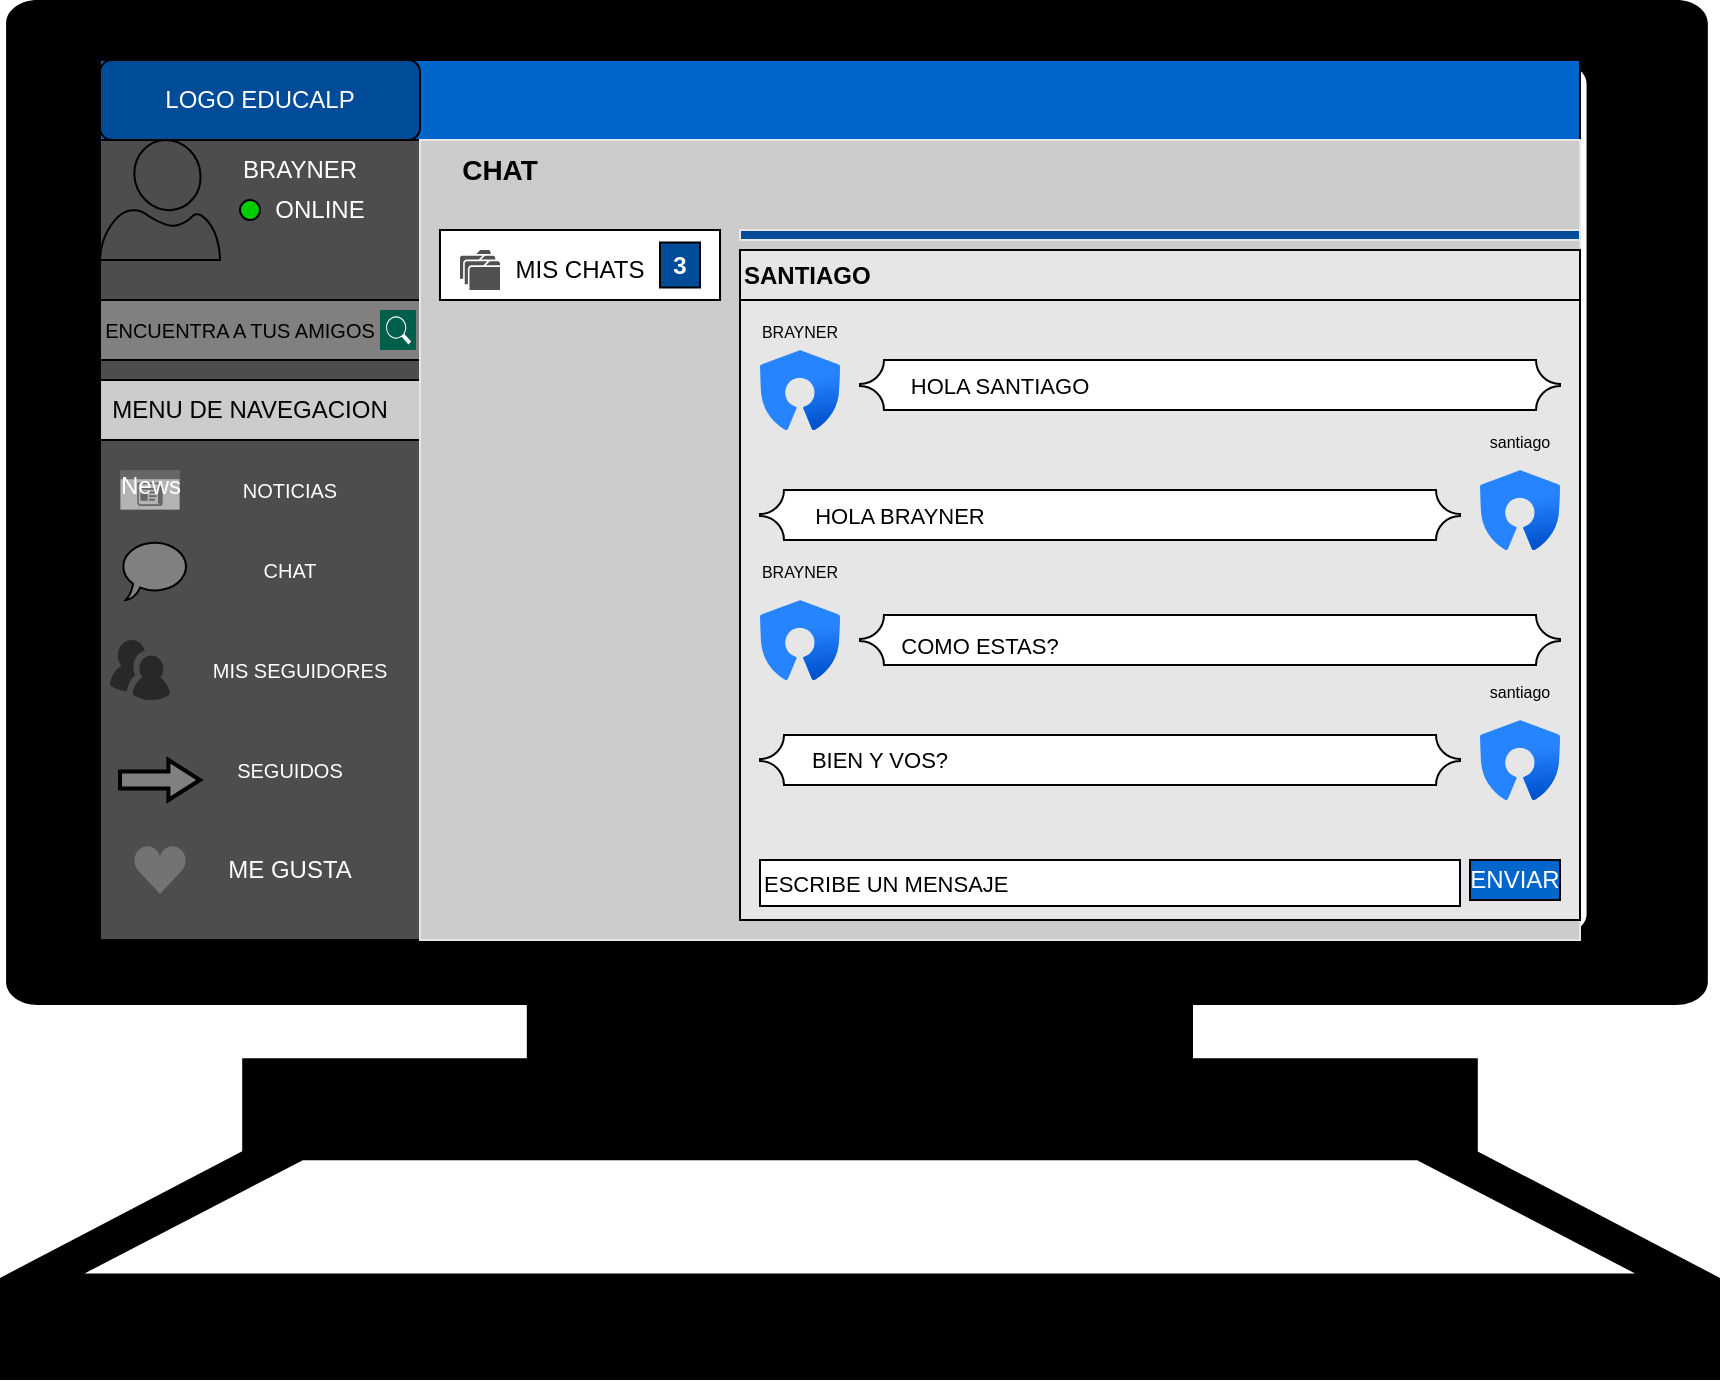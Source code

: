 <mxfile version="16.5.1" type="device"><diagram id="yZ8GPRe65tm-vUTCgVo3" name="Página-1"><mxGraphModel dx="1662" dy="865" grid="1" gridSize="10" guides="1" tooltips="1" connect="1" arrows="1" fold="1" page="1" pageScale="1" pageWidth="827" pageHeight="1169" math="0" shadow="0"><root><mxCell id="0"/><mxCell id="1" parent="0"/><mxCell id="SlDVCIrfw7IqAuXVr1ph-1" value="" style="shape=mxgraph.signs.tech.computer;html=1;pointerEvents=1;fillColor=#000000;strokeColor=none;verticalLabelPosition=bottom;verticalAlign=top;align=center;" vertex="1" parent="1"><mxGeometry x="120" y="80" width="860" height="690" as="geometry"/></mxCell><mxCell id="SlDVCIrfw7IqAuXVr1ph-2" value="" style="rounded=0;whiteSpace=wrap;html=1;fillColor=#0066CC;" vertex="1" parent="1"><mxGeometry x="170" y="110" width="740" height="40" as="geometry"/></mxCell><mxCell id="SlDVCIrfw7IqAuXVr1ph-3" value="&lt;font color=&quot;#ffffff&quot;&gt;LOGO EDUCALP&lt;/font&gt;" style="rounded=1;whiteSpace=wrap;html=1;fillColor=#004C99;" vertex="1" parent="1"><mxGeometry x="170" y="110" width="160" height="40" as="geometry"/></mxCell><mxCell id="SlDVCIrfw7IqAuXVr1ph-4" value="" style="rounded=0;whiteSpace=wrap;html=1;fillColor=#4D4D4D;" vertex="1" parent="1"><mxGeometry x="170" y="150" width="160" height="400" as="geometry"/></mxCell><mxCell id="SlDVCIrfw7IqAuXVr1ph-5" value="" style="verticalLabelPosition=bottom;html=1;verticalAlign=top;align=center;strokeColor=rgb(0, 0, 0);fillColor=#4D4D4D;shape=mxgraph.azure.user;fontFamily=Helvetica;fontSize=12;fontColor=rgb(0, 0, 0);" vertex="1" parent="1"><mxGeometry x="170" y="150" width="60" height="60" as="geometry"/></mxCell><mxCell id="SlDVCIrfw7IqAuXVr1ph-6" value="&lt;font color=&quot;#ffffff&quot;&gt;BRAYNER&lt;/font&gt;" style="text;html=1;strokeColor=none;fillColor=none;align=center;verticalAlign=middle;whiteSpace=wrap;rounded=0;" vertex="1" parent="1"><mxGeometry x="240" y="150" width="60" height="30" as="geometry"/></mxCell><mxCell id="SlDVCIrfw7IqAuXVr1ph-7" value="" style="ellipse;whiteSpace=wrap;html=1;aspect=fixed;fillColor=#00CC00;" vertex="1" parent="1"><mxGeometry x="240" y="180" width="10" height="10" as="geometry"/></mxCell><mxCell id="SlDVCIrfw7IqAuXVr1ph-8" value="&lt;font color=&quot;#ffffff&quot;&gt;ONLINE&lt;/font&gt;" style="text;html=1;strokeColor=none;fillColor=none;align=center;verticalAlign=middle;whiteSpace=wrap;rounded=0;" vertex="1" parent="1"><mxGeometry x="250" y="170" width="60" height="30" as="geometry"/></mxCell><mxCell id="SlDVCIrfw7IqAuXVr1ph-9" value="" style="rounded=0;whiteSpace=wrap;html=1;fillColor=#808080;" vertex="1" parent="1"><mxGeometry x="170" y="230" width="160" height="30" as="geometry"/></mxCell><mxCell id="SlDVCIrfw7IqAuXVr1ph-10" value="&lt;font style=&quot;font-size: 10px&quot;&gt;ENCUENTRA A TUS AMIGOS&lt;/font&gt;" style="text;html=1;strokeColor=none;fillColor=none;align=center;verticalAlign=middle;whiteSpace=wrap;rounded=0;" vertex="1" parent="1"><mxGeometry x="130" y="230" width="220" height="30" as="geometry"/></mxCell><mxCell id="SlDVCIrfw7IqAuXVr1ph-11" value="" style="sketch=0;pointerEvents=1;shadow=0;dashed=0;html=1;strokeColor=none;fillColor=#005F4B;labelPosition=center;verticalLabelPosition=bottom;verticalAlign=top;align=center;outlineConnect=0;shape=mxgraph.veeam2.magnifying_glass;fontSize=10;" vertex="1" parent="1"><mxGeometry x="310" y="235" width="18" height="20" as="geometry"/></mxCell><mxCell id="SlDVCIrfw7IqAuXVr1ph-12" value="&lt;font color=&quot;#ffffff&quot;&gt;NOTICIAS&lt;/font&gt;" style="text;html=1;strokeColor=none;fillColor=none;align=center;verticalAlign=middle;whiteSpace=wrap;rounded=0;fontSize=10;" vertex="1" parent="1"><mxGeometry x="235" y="310" width="60" height="30" as="geometry"/></mxCell><mxCell id="SlDVCIrfw7IqAuXVr1ph-13" value="&lt;font color=&quot;#ffffff&quot;&gt;CHAT&lt;/font&gt;" style="text;html=1;strokeColor=none;fillColor=none;align=center;verticalAlign=middle;whiteSpace=wrap;rounded=0;fontSize=10;" vertex="1" parent="1"><mxGeometry x="235" y="350" width="60" height="30" as="geometry"/></mxCell><mxCell id="SlDVCIrfw7IqAuXVr1ph-14" value="&lt;font color=&quot;#ffffff&quot;&gt;MIS SEGUIDORES&lt;/font&gt;" style="text;html=1;strokeColor=none;fillColor=none;align=center;verticalAlign=middle;whiteSpace=wrap;rounded=0;fontSize=10;" vertex="1" parent="1"><mxGeometry x="225" y="400" width="90" height="30" as="geometry"/></mxCell><mxCell id="SlDVCIrfw7IqAuXVr1ph-15" value="&lt;font color=&quot;#ffffff&quot;&gt;SEGUIDOS&lt;/font&gt;" style="text;html=1;strokeColor=none;fillColor=none;align=center;verticalAlign=middle;whiteSpace=wrap;rounded=0;fontSize=10;" vertex="1" parent="1"><mxGeometry x="235" y="450" width="60" height="30" as="geometry"/></mxCell><mxCell id="SlDVCIrfw7IqAuXVr1ph-16" value="&lt;font style=&quot;font-size: 12px&quot; color=&quot;#ffffff&quot;&gt;ME GUSTA&lt;/font&gt;" style="text;html=1;strokeColor=none;fillColor=none;align=center;verticalAlign=middle;whiteSpace=wrap;rounded=0;fontSize=10;" vertex="1" parent="1"><mxGeometry x="230" y="500" width="70" height="30" as="geometry"/></mxCell><mxCell id="SlDVCIrfw7IqAuXVr1ph-17" value="" style="whiteSpace=wrap;html=1;shape=mxgraph.basic.oval_callout;fontSize=10;fillColor=#808080;" vertex="1" parent="1"><mxGeometry x="180" y="350" width="35" height="30" as="geometry"/></mxCell><mxCell id="SlDVCIrfw7IqAuXVr1ph-18" value="" style="dashed=0;aspect=fixed;verticalLabelPosition=bottom;verticalAlign=top;align=center;shape=mxgraph.gmdl.heart;strokeColor=none;fillColor=#737373;shadow=0;sketch=0;fontSize=10;" vertex="1" parent="1"><mxGeometry x="186.67" y="503" width="26.67" height="24" as="geometry"/></mxCell><mxCell id="SlDVCIrfw7IqAuXVr1ph-19" value="" style="shape=mxgraph.arrows.arrow_right;html=1;verticalLabelPosition=bottom;verticalAlign=top;strokeWidth=2;strokeColor=#000000;fontSize=10;fillColor=#808080;" vertex="1" parent="1"><mxGeometry x="180" y="460" width="40" height="20" as="geometry"/></mxCell><mxCell id="SlDVCIrfw7IqAuXVr1ph-20" value="" style="verticalLabelPosition=bottom;sketch=0;html=1;fillColor=#282828;strokeColor=none;verticalAlign=top;pointerEvents=1;align=center;shape=mxgraph.cisco_safe.people_places_things_icons.icon9;fontSize=10;" vertex="1" parent="1"><mxGeometry x="175" y="400" width="30" height="30" as="geometry"/></mxCell><mxCell id="SlDVCIrfw7IqAuXVr1ph-21" value="News" style="html=1;strokeColor=none;fillColor=#666666;labelPosition=center;verticalLabelPosition=middle;verticalAlign=top;align=center;fontSize=12;outlineConnect=0;spacingTop=-6;fontColor=#FFFFFF;sketch=0;shape=mxgraph.sitemap.news;" vertex="1" parent="1"><mxGeometry x="180" y="315" width="30" height="20" as="geometry"/></mxCell><mxCell id="SlDVCIrfw7IqAuXVr1ph-22" value="" style="rounded=0;whiteSpace=wrap;html=1;fontSize=12;fillColor=#CCCCCC;" vertex="1" parent="1"><mxGeometry x="170" y="270" width="160" height="30" as="geometry"/></mxCell><mxCell id="SlDVCIrfw7IqAuXVr1ph-23" value="MENU DE NAVEGACION" style="text;html=1;strokeColor=none;fillColor=none;align=center;verticalAlign=middle;whiteSpace=wrap;rounded=0;fontSize=12;" vertex="1" parent="1"><mxGeometry x="175" y="270" width="140" height="30" as="geometry"/></mxCell><mxCell id="SlDVCIrfw7IqAuXVr1ph-24" value="&lt;span style=&quot;color: rgba(0 , 0 , 0 , 0) ; font-family: monospace ; font-size: 0px&quot;&gt;%3CmxGraphModel%3E%3Croot%3E%3CmxCell%20id%3D%220%22%2F%3E%3CmxCell%20id%3D%221%22%20parent%3D%220%22%2F%3E%3CmxCell%20id%3D%222%22%20value%3D%22%22%20style%3D%22verticalLabelPosition%3Dbottom%3BverticalAlign%3Dtop%3Bhtml%3D1%3Bshape%3Dmxgraph.basic.star%3BfillColor%3D%23333333%3B%22%20vertex%3D%221%22%20parent%3D%221%22%3E%3CmxGeometry%20x%3D%22570%22%20y%3D%22195%22%20width%3D%2220%22%20height%3D%2215%22%20as%3D%22geometry%22%2F%3E%3C%2FmxCell%3E%3C%2Froot%3E%3C%2FmxGraphModel%3E&lt;/span&gt;" style="rounded=0;whiteSpace=wrap;html=1;fontSize=12;strokeColor=#E6E6E6;fillColor=#CCCCCC;" vertex="1" parent="1"><mxGeometry x="330" y="150" width="580" height="400" as="geometry"/></mxCell><mxCell id="SlDVCIrfw7IqAuXVr1ph-25" value="" style="rounded=0;whiteSpace=wrap;html=1;fontSize=12;strokeColor=#E6E6E6;fillColor=#004C99;" vertex="1" parent="1"><mxGeometry x="490" y="195" width="420" height="5" as="geometry"/></mxCell><mxCell id="SlDVCIrfw7IqAuXVr1ph-26" value="&lt;span style=&quot;font-size: 14px&quot;&gt;&lt;b&gt;CHAT&lt;/b&gt;&lt;/span&gt;" style="text;html=1;strokeColor=none;fillColor=none;align=center;verticalAlign=middle;whiteSpace=wrap;rounded=0;fontSize=12;" vertex="1" parent="1"><mxGeometry x="300" y="150" width="140" height="30" as="geometry"/></mxCell><mxCell id="SlDVCIrfw7IqAuXVr1ph-27" value="" style="rounded=0;whiteSpace=wrap;html=1;" vertex="1" parent="1"><mxGeometry x="340" y="195" width="140" height="35" as="geometry"/></mxCell><mxCell id="SlDVCIrfw7IqAuXVr1ph-28" value="" style="sketch=0;pointerEvents=1;shadow=0;dashed=0;html=1;strokeColor=none;fillColor=#505050;labelPosition=center;verticalLabelPosition=bottom;verticalAlign=top;outlineConnect=0;align=center;shape=mxgraph.office.concepts.folders;" vertex="1" parent="1"><mxGeometry x="350" y="205" width="20" height="20" as="geometry"/></mxCell><mxCell id="SlDVCIrfw7IqAuXVr1ph-29" value="MIS CHATS" style="text;html=1;strokeColor=none;fillColor=none;align=center;verticalAlign=middle;whiteSpace=wrap;rounded=0;" vertex="1" parent="1"><mxGeometry x="370" y="200" width="80" height="30" as="geometry"/></mxCell><mxCell id="SlDVCIrfw7IqAuXVr1ph-30" value="&lt;b&gt;&lt;font color=&quot;#ffffff&quot;&gt;3&lt;/font&gt;&lt;/b&gt;" style="rounded=0;whiteSpace=wrap;html=1;fillColor=#004C99;" vertex="1" parent="1"><mxGeometry x="450" y="201.25" width="20" height="22.5" as="geometry"/></mxCell><mxCell id="SlDVCIrfw7IqAuXVr1ph-31" value="&lt;b&gt;SANTIAGO&lt;/b&gt;" style="rounded=0;whiteSpace=wrap;html=1;fillColor=#E6E6E6;align=left;" vertex="1" parent="1"><mxGeometry x="490" y="205" width="420" height="25" as="geometry"/></mxCell><mxCell id="SlDVCIrfw7IqAuXVr1ph-32" value="" style="rounded=0;whiteSpace=wrap;html=1;fillColor=#E6E6E6;align=left;" vertex="1" parent="1"><mxGeometry x="490" y="230" width="420" height="310" as="geometry"/></mxCell><mxCell id="SlDVCIrfw7IqAuXVr1ph-44" value="" style="image;image=img/lib/atlassian/Crowd_Logo.svg;" vertex="1" parent="1"><mxGeometry x="500" y="255" width="40" height="40" as="geometry"/></mxCell><mxCell id="SlDVCIrfw7IqAuXVr1ph-45" value="&lt;font style=&quot;font-size: 8px&quot;&gt;BRAYNER&lt;/font&gt;" style="text;html=1;strokeColor=none;fillColor=none;align=center;verticalAlign=middle;whiteSpace=wrap;rounded=0;" vertex="1" parent="1"><mxGeometry x="490" y="230" width="60" height="30" as="geometry"/></mxCell><mxCell id="SlDVCIrfw7IqAuXVr1ph-52" value="" style="verticalLabelPosition=bottom;verticalAlign=top;html=1;shape=mxgraph.basic.plaque;dx=6;fontSize=8;" vertex="1" parent="1"><mxGeometry x="550" y="260" width="350" height="25" as="geometry"/></mxCell><mxCell id="SlDVCIrfw7IqAuXVr1ph-53" value="" style="image;image=img/lib/atlassian/Crowd_Logo.svg;" vertex="1" parent="1"><mxGeometry x="860" y="315" width="40" height="40" as="geometry"/></mxCell><mxCell id="SlDVCIrfw7IqAuXVr1ph-54" value="&lt;font style=&quot;font-size: 8px&quot;&gt;santiago&lt;/font&gt;" style="text;html=1;strokeColor=none;fillColor=none;align=center;verticalAlign=middle;whiteSpace=wrap;rounded=0;" vertex="1" parent="1"><mxGeometry x="850" y="285" width="60" height="30" as="geometry"/></mxCell><mxCell id="SlDVCIrfw7IqAuXVr1ph-55" value="" style="verticalLabelPosition=bottom;verticalAlign=top;html=1;shape=mxgraph.basic.plaque;dx=6;fontSize=8;" vertex="1" parent="1"><mxGeometry x="500" y="325" width="350" height="25" as="geometry"/></mxCell><mxCell id="SlDVCIrfw7IqAuXVr1ph-56" value="" style="image;image=img/lib/atlassian/Crowd_Logo.svg;" vertex="1" parent="1"><mxGeometry x="500" y="380" width="40" height="40" as="geometry"/></mxCell><mxCell id="SlDVCIrfw7IqAuXVr1ph-57" value="&lt;font style=&quot;font-size: 8px&quot;&gt;BRAYNER&lt;/font&gt;" style="text;html=1;strokeColor=none;fillColor=none;align=center;verticalAlign=middle;whiteSpace=wrap;rounded=0;" vertex="1" parent="1"><mxGeometry x="490" y="350" width="60" height="30" as="geometry"/></mxCell><mxCell id="SlDVCIrfw7IqAuXVr1ph-58" value="" style="verticalLabelPosition=bottom;verticalAlign=top;html=1;shape=mxgraph.basic.plaque;dx=6;fontSize=8;" vertex="1" parent="1"><mxGeometry x="550" y="387.5" width="350" height="25" as="geometry"/></mxCell><mxCell id="SlDVCIrfw7IqAuXVr1ph-59" value="" style="image;image=img/lib/atlassian/Crowd_Logo.svg;" vertex="1" parent="1"><mxGeometry x="860" y="440" width="40" height="40" as="geometry"/></mxCell><mxCell id="SlDVCIrfw7IqAuXVr1ph-60" value="&lt;font style=&quot;font-size: 8px&quot;&gt;santiago&lt;/font&gt;" style="text;html=1;strokeColor=none;fillColor=none;align=center;verticalAlign=middle;whiteSpace=wrap;rounded=0;" vertex="1" parent="1"><mxGeometry x="850" y="410" width="60" height="30" as="geometry"/></mxCell><mxCell id="SlDVCIrfw7IqAuXVr1ph-61" value="" style="verticalLabelPosition=bottom;verticalAlign=top;html=1;shape=mxgraph.basic.plaque;dx=6;fontSize=8;" vertex="1" parent="1"><mxGeometry x="500" y="447.5" width="350" height="25" as="geometry"/></mxCell><mxCell id="SlDVCIrfw7IqAuXVr1ph-62" value="&lt;font style=&quot;font-size: 11px&quot;&gt;ESCRIBE UN MENSAJE&lt;/font&gt;" style="rounded=0;whiteSpace=wrap;html=1;fontSize=8;align=left;" vertex="1" parent="1"><mxGeometry x="500" y="510" width="350" height="23" as="geometry"/></mxCell><mxCell id="SlDVCIrfw7IqAuXVr1ph-63" value="&lt;span style=&quot;font-size: 12px&quot;&gt;&lt;font color=&quot;#ffffff&quot;&gt;ENVIAR&lt;/font&gt;&lt;/span&gt;" style="rounded=0;whiteSpace=wrap;html=1;fontSize=8;fillColor=#0066CC;" vertex="1" parent="1"><mxGeometry x="855" y="510" width="45" height="20" as="geometry"/></mxCell><mxCell id="SlDVCIrfw7IqAuXVr1ph-65" value="HOLA SANTIAGO" style="text;html=1;strokeColor=none;fillColor=none;align=center;verticalAlign=middle;whiteSpace=wrap;rounded=0;fontSize=11;fontColor=#000000;" vertex="1" parent="1"><mxGeometry x="570" y="257.5" width="100" height="30" as="geometry"/></mxCell><mxCell id="SlDVCIrfw7IqAuXVr1ph-66" value="HOLA BRAYNER" style="text;html=1;strokeColor=none;fillColor=none;align=center;verticalAlign=middle;whiteSpace=wrap;rounded=0;fontSize=11;fontColor=#000000;" vertex="1" parent="1"><mxGeometry x="520" y="322.5" width="100" height="30" as="geometry"/></mxCell><mxCell id="SlDVCIrfw7IqAuXVr1ph-67" value="COMO ESTAS?" style="text;html=1;strokeColor=none;fillColor=none;align=center;verticalAlign=middle;whiteSpace=wrap;rounded=0;fontSize=11;fontColor=#000000;" vertex="1" parent="1"><mxGeometry x="560" y="387.5" width="100" height="30" as="geometry"/></mxCell><mxCell id="SlDVCIrfw7IqAuXVr1ph-68" value="BIEN Y VOS?" style="text;html=1;strokeColor=none;fillColor=none;align=center;verticalAlign=middle;whiteSpace=wrap;rounded=0;fontSize=11;fontColor=#000000;" vertex="1" parent="1"><mxGeometry x="510" y="445" width="100" height="30" as="geometry"/></mxCell></root></mxGraphModel></diagram></mxfile>